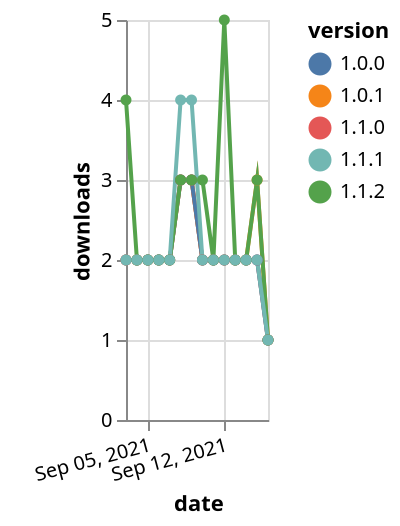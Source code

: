 {"$schema": "https://vega.github.io/schema/vega-lite/v5.json", "description": "A simple bar chart with embedded data.", "data": {"values": [{"date": "2021-09-03", "total": 2958, "delta": 2, "version": "1.1.0"}, {"date": "2021-09-04", "total": 2960, "delta": 2, "version": "1.1.0"}, {"date": "2021-09-05", "total": 2962, "delta": 2, "version": "1.1.0"}, {"date": "2021-09-06", "total": 2964, "delta": 2, "version": "1.1.0"}, {"date": "2021-09-07", "total": 2966, "delta": 2, "version": "1.1.0"}, {"date": "2021-09-08", "total": 2969, "delta": 3, "version": "1.1.0"}, {"date": "2021-09-09", "total": 2972, "delta": 3, "version": "1.1.0"}, {"date": "2021-09-10", "total": 2974, "delta": 2, "version": "1.1.0"}, {"date": "2021-09-11", "total": 2976, "delta": 2, "version": "1.1.0"}, {"date": "2021-09-12", "total": 2978, "delta": 2, "version": "1.1.0"}, {"date": "2021-09-13", "total": 2980, "delta": 2, "version": "1.1.0"}, {"date": "2021-09-14", "total": 2982, "delta": 2, "version": "1.1.0"}, {"date": "2021-09-15", "total": 2984, "delta": 2, "version": "1.1.0"}, {"date": "2021-09-16", "total": 2985, "delta": 1, "version": "1.1.0"}, {"date": "2021-09-03", "total": 2307, "delta": 2, "version": "1.0.1"}, {"date": "2021-09-04", "total": 2309, "delta": 2, "version": "1.0.1"}, {"date": "2021-09-05", "total": 2311, "delta": 2, "version": "1.0.1"}, {"date": "2021-09-06", "total": 2313, "delta": 2, "version": "1.0.1"}, {"date": "2021-09-07", "total": 2315, "delta": 2, "version": "1.0.1"}, {"date": "2021-09-08", "total": 2318, "delta": 3, "version": "1.0.1"}, {"date": "2021-09-09", "total": 2321, "delta": 3, "version": "1.0.1"}, {"date": "2021-09-10", "total": 2323, "delta": 2, "version": "1.0.1"}, {"date": "2021-09-11", "total": 2325, "delta": 2, "version": "1.0.1"}, {"date": "2021-09-12", "total": 2327, "delta": 2, "version": "1.0.1"}, {"date": "2021-09-13", "total": 2329, "delta": 2, "version": "1.0.1"}, {"date": "2021-09-14", "total": 2331, "delta": 2, "version": "1.0.1"}, {"date": "2021-09-15", "total": 2334, "delta": 3, "version": "1.0.1"}, {"date": "2021-09-16", "total": 2335, "delta": 1, "version": "1.0.1"}, {"date": "2021-09-03", "total": 2282, "delta": 2, "version": "1.0.0"}, {"date": "2021-09-04", "total": 2284, "delta": 2, "version": "1.0.0"}, {"date": "2021-09-05", "total": 2286, "delta": 2, "version": "1.0.0"}, {"date": "2021-09-06", "total": 2288, "delta": 2, "version": "1.0.0"}, {"date": "2021-09-07", "total": 2290, "delta": 2, "version": "1.0.0"}, {"date": "2021-09-08", "total": 2293, "delta": 3, "version": "1.0.0"}, {"date": "2021-09-09", "total": 2296, "delta": 3, "version": "1.0.0"}, {"date": "2021-09-10", "total": 2298, "delta": 2, "version": "1.0.0"}, {"date": "2021-09-11", "total": 2300, "delta": 2, "version": "1.0.0"}, {"date": "2021-09-12", "total": 2302, "delta": 2, "version": "1.0.0"}, {"date": "2021-09-13", "total": 2304, "delta": 2, "version": "1.0.0"}, {"date": "2021-09-14", "total": 2306, "delta": 2, "version": "1.0.0"}, {"date": "2021-09-15", "total": 2308, "delta": 2, "version": "1.0.0"}, {"date": "2021-09-16", "total": 2309, "delta": 1, "version": "1.0.0"}, {"date": "2021-09-03", "total": 3114, "delta": 4, "version": "1.1.2"}, {"date": "2021-09-04", "total": 3116, "delta": 2, "version": "1.1.2"}, {"date": "2021-09-05", "total": 3118, "delta": 2, "version": "1.1.2"}, {"date": "2021-09-06", "total": 3120, "delta": 2, "version": "1.1.2"}, {"date": "2021-09-07", "total": 3122, "delta": 2, "version": "1.1.2"}, {"date": "2021-09-08", "total": 3125, "delta": 3, "version": "1.1.2"}, {"date": "2021-09-09", "total": 3128, "delta": 3, "version": "1.1.2"}, {"date": "2021-09-10", "total": 3131, "delta": 3, "version": "1.1.2"}, {"date": "2021-09-11", "total": 3133, "delta": 2, "version": "1.1.2"}, {"date": "2021-09-12", "total": 3138, "delta": 5, "version": "1.1.2"}, {"date": "2021-09-13", "total": 3140, "delta": 2, "version": "1.1.2"}, {"date": "2021-09-14", "total": 3142, "delta": 2, "version": "1.1.2"}, {"date": "2021-09-15", "total": 3145, "delta": 3, "version": "1.1.2"}, {"date": "2021-09-16", "total": 3146, "delta": 1, "version": "1.1.2"}, {"date": "2021-09-03", "total": 2534, "delta": 2, "version": "1.1.1"}, {"date": "2021-09-04", "total": 2536, "delta": 2, "version": "1.1.1"}, {"date": "2021-09-05", "total": 2538, "delta": 2, "version": "1.1.1"}, {"date": "2021-09-06", "total": 2540, "delta": 2, "version": "1.1.1"}, {"date": "2021-09-07", "total": 2542, "delta": 2, "version": "1.1.1"}, {"date": "2021-09-08", "total": 2546, "delta": 4, "version": "1.1.1"}, {"date": "2021-09-09", "total": 2550, "delta": 4, "version": "1.1.1"}, {"date": "2021-09-10", "total": 2552, "delta": 2, "version": "1.1.1"}, {"date": "2021-09-11", "total": 2554, "delta": 2, "version": "1.1.1"}, {"date": "2021-09-12", "total": 2556, "delta": 2, "version": "1.1.1"}, {"date": "2021-09-13", "total": 2558, "delta": 2, "version": "1.1.1"}, {"date": "2021-09-14", "total": 2560, "delta": 2, "version": "1.1.1"}, {"date": "2021-09-15", "total": 2562, "delta": 2, "version": "1.1.1"}, {"date": "2021-09-16", "total": 2563, "delta": 1, "version": "1.1.1"}]}, "width": "container", "mark": {"type": "line", "point": {"filled": true}}, "encoding": {"x": {"field": "date", "type": "temporal", "timeUnit": "yearmonthdate", "title": "date", "axis": {"labelAngle": -15}}, "y": {"field": "delta", "type": "quantitative", "title": "downloads"}, "color": {"field": "version", "type": "nominal"}, "tooltip": {"field": "delta"}}}